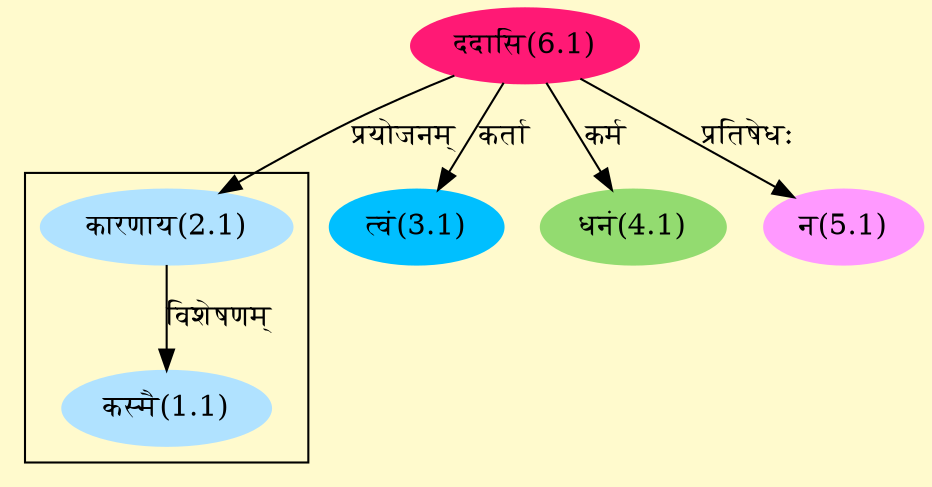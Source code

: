 digraph G{
rankdir=BT;
 compound=true;
 bgcolor="lemonchiffon1";

subgraph cluster_1{
Node1_1 [style=filled, color="#B0E2FF" label = "कस्मै(1.1)"]
Node2_1 [style=filled, color="#B0E2FF" label = "कारणाय(2.1)"]

}
Node2_1 [style=filled, color="#B0E2FF" label = "कारणाय(2.1)"]
Node6_1 [style=filled, color="#FF1975" label = "ददासि(6.1)"]
Node3_1 [style=filled, color="#00BFFF" label = "त्वं(3.1)"]
Node4_1 [style=filled, color="#93DB70" label = "धनं(4.1)"]
Node5_1 [style=filled, color="#FF99FF" label = "न(5.1)"]
/* Start of Relations section */

Node1_1 -> Node2_1 [  label="विशेषणम्"  dir="back" ]
Node2_1 -> Node6_1 [  label="प्रयोजनम्"  dir="back" ]
Node3_1 -> Node6_1 [  label="कर्ता"  dir="back" ]
Node4_1 -> Node6_1 [  label="कर्म"  dir="back" ]
Node5_1 -> Node6_1 [  label="प्रतिषेधः"  dir="back" ]
}
